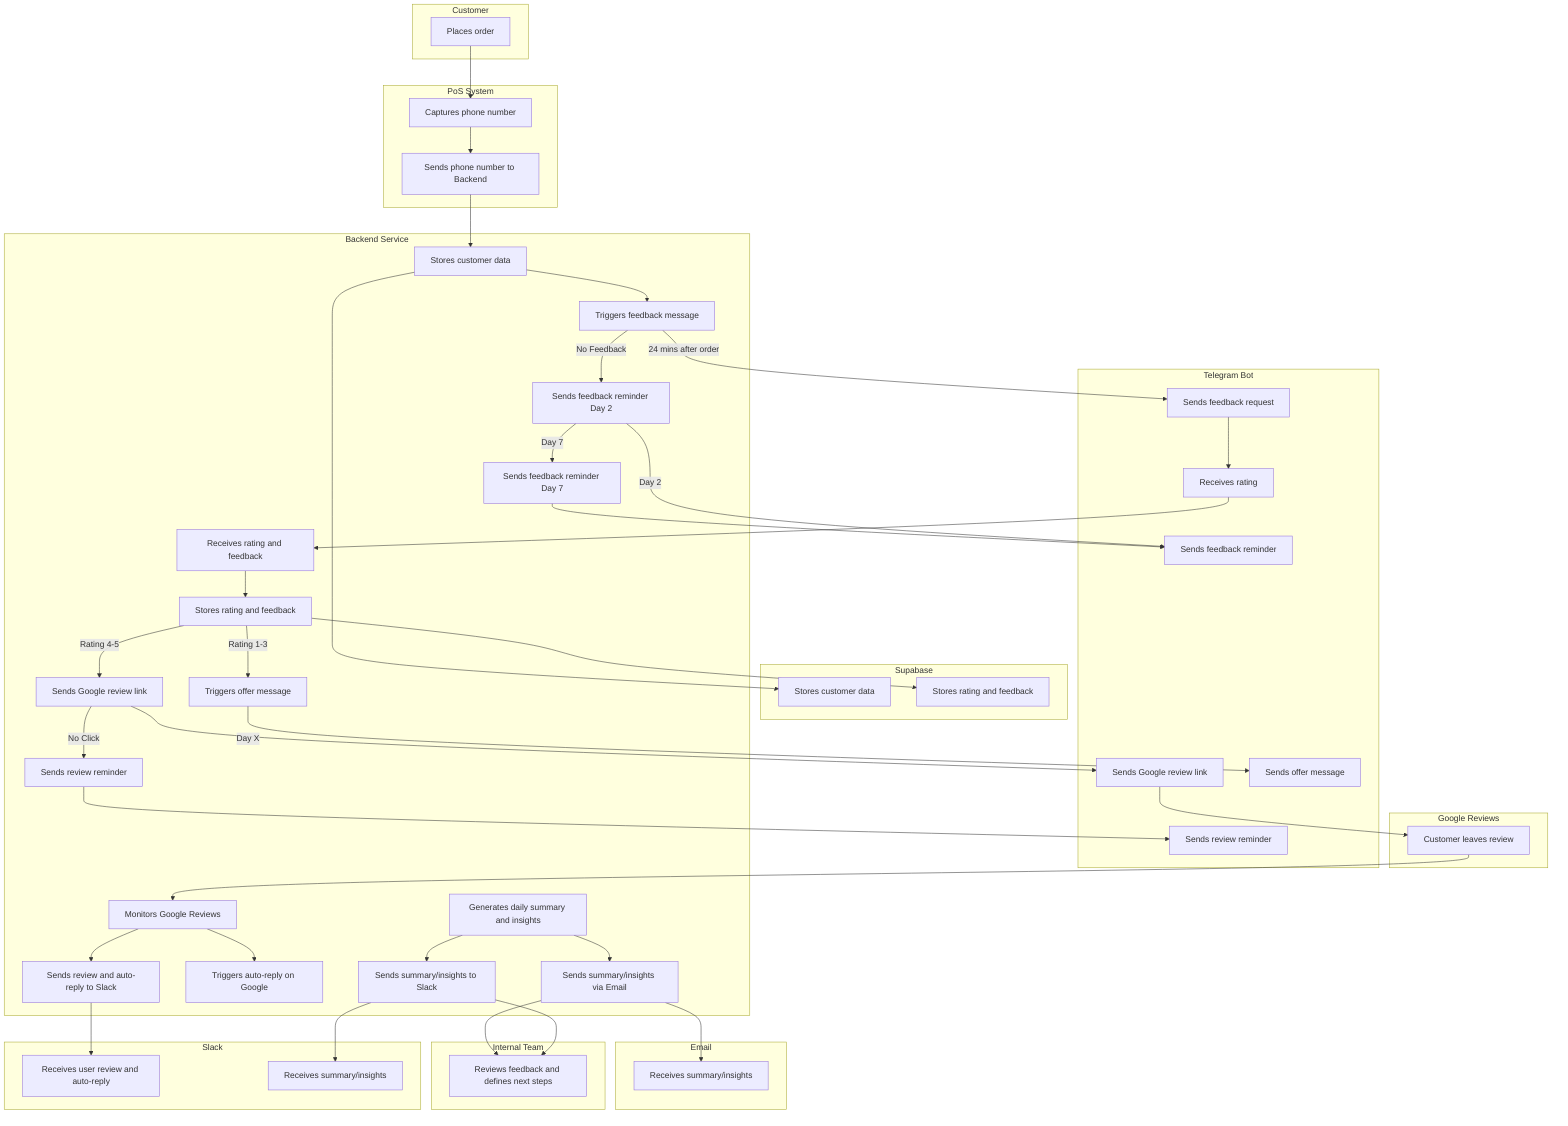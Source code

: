 graph TD
    subgraph "Customer"
        C1["Places order"]
    end

    subgraph "PoS System"
        P1["Captures phone number"]
        P2["Sends phone number to Backend"]
    end

    subgraph "Backend Service"
        B1["Stores customer data"]
        B2["Triggers feedback message"]
        B3["Receives rating and feedback"]
        B4["Stores rating and feedback"]
        B5["Sends Google review link"]
        B6["Monitors Google Reviews"]
        B7["Sends review and auto-reply to Slack"]
        B8["Triggers auto-reply on Google"]
        B9["Triggers offer message"]
        B10["Sends feedback reminder Day 2"]
        B11["Sends feedback reminder Day 7"]
        B12["Sends review reminder"]
        B13["Generates daily summary and insights"]
        B14["Sends summary/insights to Slack"]
        B15["Sends summary/insights via Email"]
    end

    subgraph "Supabase"
        S1["Stores customer data"]
        S2["Stores rating and feedback"]
    end

    subgraph "Telegram Bot"
        T1["Sends feedback request"]
        T2["Receives rating"]
        T3["Sends Google review link"]
        T4["Sends offer message"]
        T5["Sends feedback reminder"]
        T6["Sends review reminder"]
    end

    subgraph "Google Reviews"
        G1["Customer leaves review"]
    end

    subgraph "Slack"
        SL1["Receives user review and auto-reply"]
        SL2["Receives summary/insights"]
    end

    subgraph "Email"
        E1["Receives summary/insights"]
    end

    subgraph "Internal Team"
        I1["Reviews feedback and defines next steps"]
    end

    C1 --> P1
    P1 --> P2
    P2 --> B1
    B1 --> S1
    B1 --> B2
    B2 -- "24 mins after order" --> T1
    T1 --> T2
    T2 --> B3
    B3 --> B4
    B4 --> S2

    B4 -- "Rating 4-5" --> B5
    B5 --> T3
    T3 --> G1
    G1 --> B6
    B6 --> B7
    B7 --> SL1
    B6 --> B8

    B4 -- "Rating 1-3" --> B9
    B9 -- "Day X" --> T4

    B2 -- "No Feedback" --> B10
    B10 -- "Day 2" --> T5
    B10 -- "Day 7" --> B11
    B11 --> T5

    B5 -- "No Click" --> B12
    B12 --> T6

    B13 --> B14
    B14 --> SL2
    B13 --> B15
    B15 --> E1
    B14 & B15 --> I1